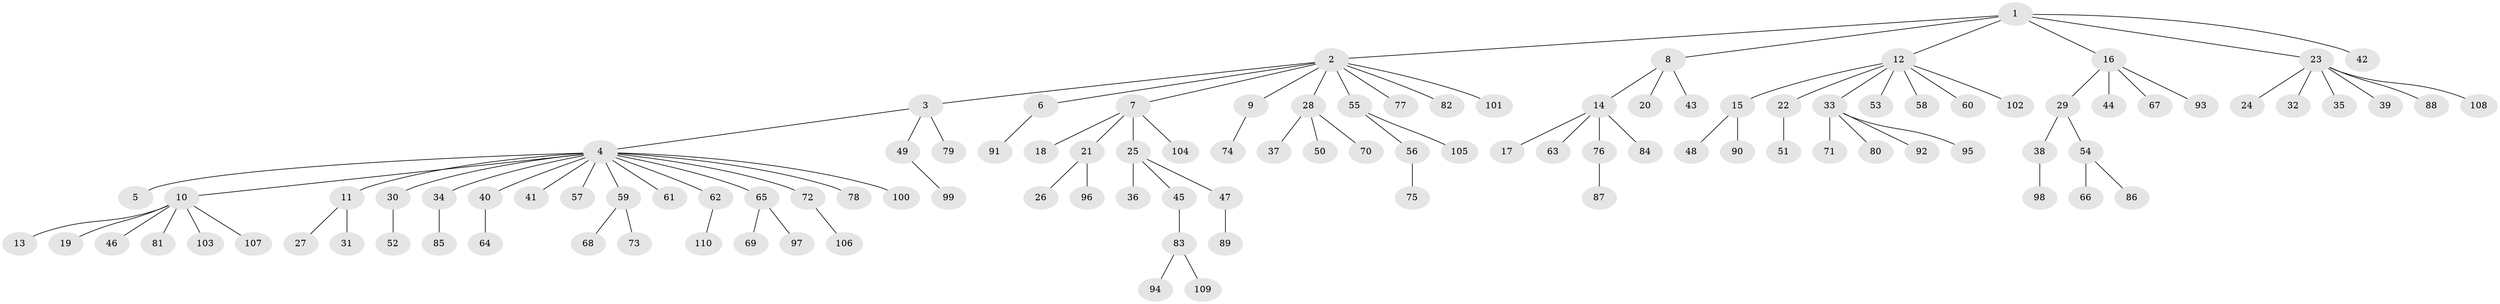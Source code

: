 // Generated by graph-tools (version 1.1) at 2025/49/03/09/25 03:49:54]
// undirected, 110 vertices, 109 edges
graph export_dot {
graph [start="1"]
  node [color=gray90,style=filled];
  1;
  2;
  3;
  4;
  5;
  6;
  7;
  8;
  9;
  10;
  11;
  12;
  13;
  14;
  15;
  16;
  17;
  18;
  19;
  20;
  21;
  22;
  23;
  24;
  25;
  26;
  27;
  28;
  29;
  30;
  31;
  32;
  33;
  34;
  35;
  36;
  37;
  38;
  39;
  40;
  41;
  42;
  43;
  44;
  45;
  46;
  47;
  48;
  49;
  50;
  51;
  52;
  53;
  54;
  55;
  56;
  57;
  58;
  59;
  60;
  61;
  62;
  63;
  64;
  65;
  66;
  67;
  68;
  69;
  70;
  71;
  72;
  73;
  74;
  75;
  76;
  77;
  78;
  79;
  80;
  81;
  82;
  83;
  84;
  85;
  86;
  87;
  88;
  89;
  90;
  91;
  92;
  93;
  94;
  95;
  96;
  97;
  98;
  99;
  100;
  101;
  102;
  103;
  104;
  105;
  106;
  107;
  108;
  109;
  110;
  1 -- 2;
  1 -- 8;
  1 -- 12;
  1 -- 16;
  1 -- 23;
  1 -- 42;
  2 -- 3;
  2 -- 6;
  2 -- 7;
  2 -- 9;
  2 -- 28;
  2 -- 55;
  2 -- 77;
  2 -- 82;
  2 -- 101;
  3 -- 4;
  3 -- 49;
  3 -- 79;
  4 -- 5;
  4 -- 10;
  4 -- 11;
  4 -- 30;
  4 -- 34;
  4 -- 40;
  4 -- 41;
  4 -- 57;
  4 -- 59;
  4 -- 61;
  4 -- 62;
  4 -- 65;
  4 -- 72;
  4 -- 78;
  4 -- 100;
  6 -- 91;
  7 -- 18;
  7 -- 21;
  7 -- 25;
  7 -- 104;
  8 -- 14;
  8 -- 20;
  8 -- 43;
  9 -- 74;
  10 -- 13;
  10 -- 19;
  10 -- 46;
  10 -- 81;
  10 -- 103;
  10 -- 107;
  11 -- 27;
  11 -- 31;
  12 -- 15;
  12 -- 22;
  12 -- 33;
  12 -- 53;
  12 -- 58;
  12 -- 60;
  12 -- 102;
  14 -- 17;
  14 -- 63;
  14 -- 76;
  14 -- 84;
  15 -- 48;
  15 -- 90;
  16 -- 29;
  16 -- 44;
  16 -- 67;
  16 -- 93;
  21 -- 26;
  21 -- 96;
  22 -- 51;
  23 -- 24;
  23 -- 32;
  23 -- 35;
  23 -- 39;
  23 -- 88;
  23 -- 108;
  25 -- 36;
  25 -- 45;
  25 -- 47;
  28 -- 37;
  28 -- 50;
  28 -- 70;
  29 -- 38;
  29 -- 54;
  30 -- 52;
  33 -- 71;
  33 -- 80;
  33 -- 92;
  33 -- 95;
  34 -- 85;
  38 -- 98;
  40 -- 64;
  45 -- 83;
  47 -- 89;
  49 -- 99;
  54 -- 66;
  54 -- 86;
  55 -- 56;
  55 -- 105;
  56 -- 75;
  59 -- 68;
  59 -- 73;
  62 -- 110;
  65 -- 69;
  65 -- 97;
  72 -- 106;
  76 -- 87;
  83 -- 94;
  83 -- 109;
}
